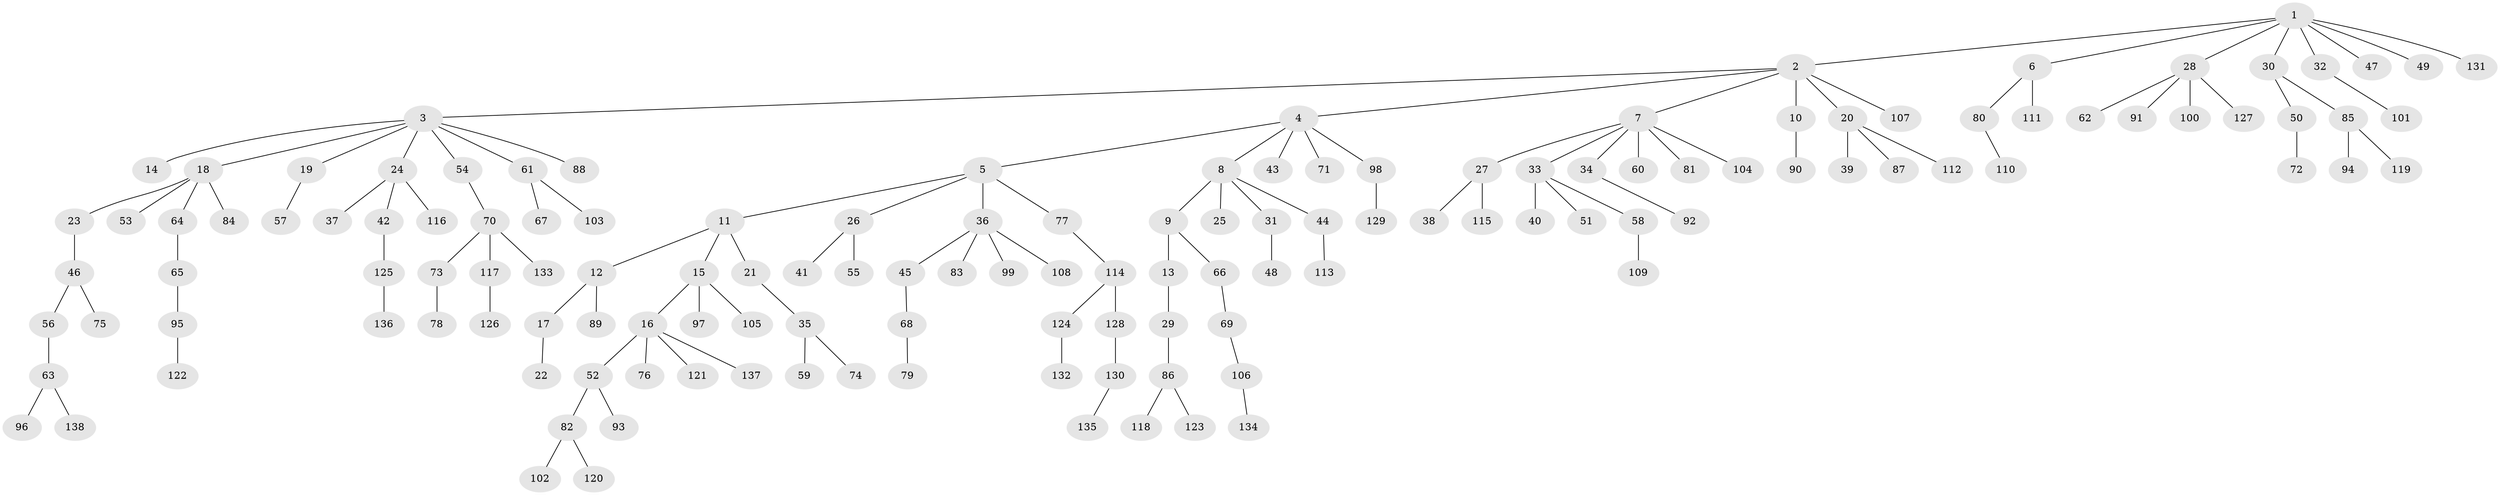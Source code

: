 // coarse degree distribution, {11: 0.010416666666666666, 6: 0.041666666666666664, 7: 0.010416666666666666, 5: 0.020833333333333332, 3: 0.07291666666666667, 4: 0.052083333333333336, 1: 0.5729166666666666, 2: 0.21875}
// Generated by graph-tools (version 1.1) at 2025/52/02/27/25 19:52:11]
// undirected, 138 vertices, 137 edges
graph export_dot {
graph [start="1"]
  node [color=gray90,style=filled];
  1;
  2;
  3;
  4;
  5;
  6;
  7;
  8;
  9;
  10;
  11;
  12;
  13;
  14;
  15;
  16;
  17;
  18;
  19;
  20;
  21;
  22;
  23;
  24;
  25;
  26;
  27;
  28;
  29;
  30;
  31;
  32;
  33;
  34;
  35;
  36;
  37;
  38;
  39;
  40;
  41;
  42;
  43;
  44;
  45;
  46;
  47;
  48;
  49;
  50;
  51;
  52;
  53;
  54;
  55;
  56;
  57;
  58;
  59;
  60;
  61;
  62;
  63;
  64;
  65;
  66;
  67;
  68;
  69;
  70;
  71;
  72;
  73;
  74;
  75;
  76;
  77;
  78;
  79;
  80;
  81;
  82;
  83;
  84;
  85;
  86;
  87;
  88;
  89;
  90;
  91;
  92;
  93;
  94;
  95;
  96;
  97;
  98;
  99;
  100;
  101;
  102;
  103;
  104;
  105;
  106;
  107;
  108;
  109;
  110;
  111;
  112;
  113;
  114;
  115;
  116;
  117;
  118;
  119;
  120;
  121;
  122;
  123;
  124;
  125;
  126;
  127;
  128;
  129;
  130;
  131;
  132;
  133;
  134;
  135;
  136;
  137;
  138;
  1 -- 2;
  1 -- 6;
  1 -- 28;
  1 -- 30;
  1 -- 32;
  1 -- 47;
  1 -- 49;
  1 -- 131;
  2 -- 3;
  2 -- 4;
  2 -- 7;
  2 -- 10;
  2 -- 20;
  2 -- 107;
  3 -- 14;
  3 -- 18;
  3 -- 19;
  3 -- 24;
  3 -- 54;
  3 -- 61;
  3 -- 88;
  4 -- 5;
  4 -- 8;
  4 -- 43;
  4 -- 71;
  4 -- 98;
  5 -- 11;
  5 -- 26;
  5 -- 36;
  5 -- 77;
  6 -- 80;
  6 -- 111;
  7 -- 27;
  7 -- 33;
  7 -- 34;
  7 -- 60;
  7 -- 81;
  7 -- 104;
  8 -- 9;
  8 -- 25;
  8 -- 31;
  8 -- 44;
  9 -- 13;
  9 -- 66;
  10 -- 90;
  11 -- 12;
  11 -- 15;
  11 -- 21;
  12 -- 17;
  12 -- 89;
  13 -- 29;
  15 -- 16;
  15 -- 97;
  15 -- 105;
  16 -- 52;
  16 -- 76;
  16 -- 121;
  16 -- 137;
  17 -- 22;
  18 -- 23;
  18 -- 53;
  18 -- 64;
  18 -- 84;
  19 -- 57;
  20 -- 39;
  20 -- 87;
  20 -- 112;
  21 -- 35;
  23 -- 46;
  24 -- 37;
  24 -- 42;
  24 -- 116;
  26 -- 41;
  26 -- 55;
  27 -- 38;
  27 -- 115;
  28 -- 62;
  28 -- 91;
  28 -- 100;
  28 -- 127;
  29 -- 86;
  30 -- 50;
  30 -- 85;
  31 -- 48;
  32 -- 101;
  33 -- 40;
  33 -- 51;
  33 -- 58;
  34 -- 92;
  35 -- 59;
  35 -- 74;
  36 -- 45;
  36 -- 83;
  36 -- 99;
  36 -- 108;
  42 -- 125;
  44 -- 113;
  45 -- 68;
  46 -- 56;
  46 -- 75;
  50 -- 72;
  52 -- 82;
  52 -- 93;
  54 -- 70;
  56 -- 63;
  58 -- 109;
  61 -- 67;
  61 -- 103;
  63 -- 96;
  63 -- 138;
  64 -- 65;
  65 -- 95;
  66 -- 69;
  68 -- 79;
  69 -- 106;
  70 -- 73;
  70 -- 117;
  70 -- 133;
  73 -- 78;
  77 -- 114;
  80 -- 110;
  82 -- 102;
  82 -- 120;
  85 -- 94;
  85 -- 119;
  86 -- 118;
  86 -- 123;
  95 -- 122;
  98 -- 129;
  106 -- 134;
  114 -- 124;
  114 -- 128;
  117 -- 126;
  124 -- 132;
  125 -- 136;
  128 -- 130;
  130 -- 135;
}
